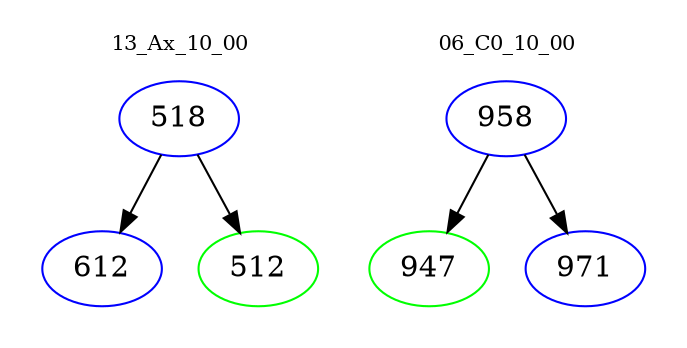 digraph{
subgraph cluster_0 {
color = white
label = "13_Ax_10_00";
fontsize=10;
T0_518 [label="518", color="blue"]
T0_518 -> T0_612 [color="black"]
T0_612 [label="612", color="blue"]
T0_518 -> T0_512 [color="black"]
T0_512 [label="512", color="green"]
}
subgraph cluster_1 {
color = white
label = "06_C0_10_00";
fontsize=10;
T1_958 [label="958", color="blue"]
T1_958 -> T1_947 [color="black"]
T1_947 [label="947", color="green"]
T1_958 -> T1_971 [color="black"]
T1_971 [label="971", color="blue"]
}
}

